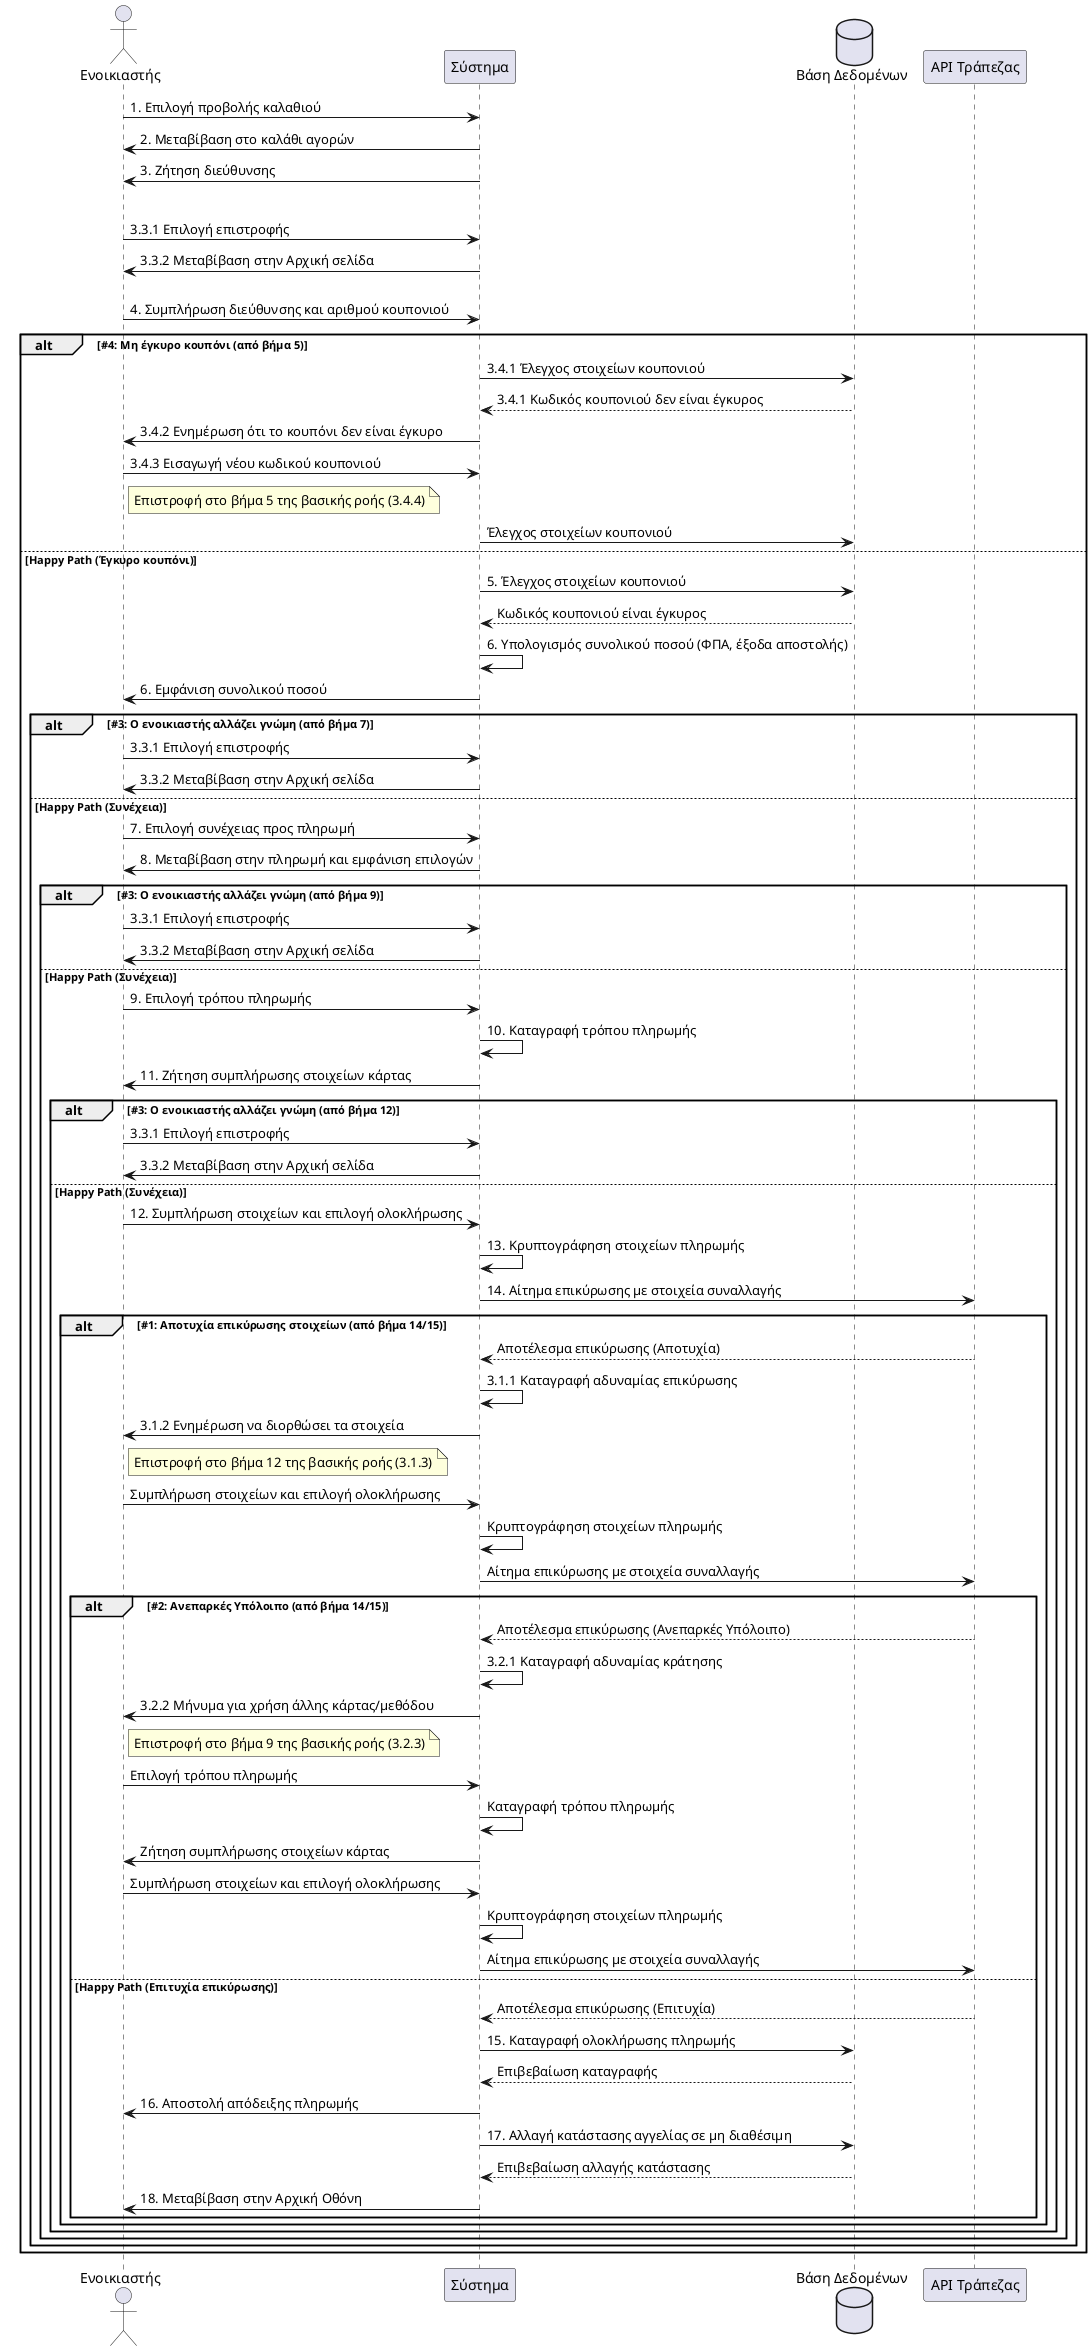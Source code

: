 @startuml
actor "Ενοικιαστής" as Renter
participant "Σύστημα" as System
database "Βάση Δεδομένων" as DB
participant "API Τράπεζας" as BankAPI

Renter -> System: 1. Επιλογή προβολής καλαθιού
System -> Renter: 2. Μεταβίβαση στο καλάθι αγορών
System -> Renter: 3. Ζήτηση διεύθυνσης

alt #3: Ο ενοικιαστής αλλάζει γνώμη (από βήμα 4)
Renter -> System: 3.3.1 Επιλογή επιστροφής
System -> Renter: 3.3.2 Μεταβίβαση στην Αρχική σελίδα
else Happy Path (Συνέχεια)
Renter -> System: 4. Συμπλήρωση διεύθυνσης και αριθμού κουπονιού

alt #4: Μη έγκυρο κουπόνι (από βήμα 5)
System -> DB: 3.4.1 Έλεγχος στοιχείων κουπονιού
DB --> System: 3.4.1 Κωδικός κουπονιού δεν είναι έγκυρος
System -> Renter: 3.4.2 Ενημέρωση ότι το κουπόνι δεν είναι έγκυρο
Renter -> System: 3.4.3 Εισαγωγή νέου κωδικού κουπονιού
note right of Renter: Επιστροφή στο βήμα 5 της βασικής ροής (3.4.4)
System -> DB: Έλεγχος στοιχείων κουπονιού
else Happy Path (Έγκυρο κουπόνι)
System -> DB: 5. Έλεγχος στοιχείων κουπονιού
DB --> System: Κωδικός κουπονιού είναι έγκυρος
System -> System: 6. Υπολογισμός συνολικού ποσού (ΦΠΑ, έξοδα αποστολής)
System -> Renter: 6. Εμφάνιση συνολικού ποσού

alt #3: Ο ενοικιαστής αλλάζει γνώμη (από βήμα 7)
Renter -> System: 3.3.1 Επιλογή επιστροφής
System -> Renter: 3.3.2 Μεταβίβαση στην Αρχική σελίδα
else Happy Path (Συνέχεια)
Renter -> System: 7. Επιλογή συνέχειας προς πληρωμή
System -> Renter: 8. Μεταβίβαση στην πληρωμή και εμφάνιση επιλογών

alt #3: Ο ενοικιαστής αλλάζει γνώμη (από βήμα 9)
Renter -> System: 3.3.1 Επιλογή επιστροφής
System -> Renter: 3.3.2 Μεταβίβαση στην Αρχική σελίδα
else Happy Path (Συνέχεια)
Renter -> System: 9. Επιλογή τρόπου πληρωμής
System -> System: 10. Καταγραφή τρόπου πληρωμής
System -> Renter: 11. Ζήτηση συμπλήρωσης στοιχείων κάρτας

alt #3: Ο ενοικιαστής αλλάζει γνώμη (από βήμα 12)
Renter -> System: 3.3.1 Επιλογή επιστροφής
System -> Renter: 3.3.2 Μεταβίβαση στην Αρχική σελίδα
else Happy Path (Συνέχεια)
Renter -> System: 12. Συμπλήρωση στοιχείων και επιλογή ολοκλήρωσης
System -> System: 13. Κρυπτογράφηση στοιχείων πληρωμής
System -> BankAPI: 14. Αίτημα επικύρωσης με στοιχεία συναλλαγής

alt #1: Αποτυχία επικύρωσης στοιχείων (από βήμα 14/15)
BankAPI --> System: Αποτέλεσμα επικύρωσης (Αποτυχία)
System -> System: 3.1.1 Καταγραφή αδυναμίας επικύρωσης
System -> Renter: 3.1.2 Ενημέρωση να διορθώσει τα στοιχεία
note right of Renter: Επιστροφή στο βήμα 12 της βασικής ροής (3.1.3)
Renter -> System: Συμπλήρωση στοιχείων και επιλογή ολοκλήρωσης
System -> System: Κρυπτογράφηση στοιχείων πληρωμής
System -> BankAPI: Αίτημα επικύρωσης με στοιχεία συναλλαγής

alt #2: Ανεπαρκές Υπόλοιπο (από βήμα 14/15)
BankAPI --> System: Αποτέλεσμα επικύρωσης (Ανεπαρκές Υπόλοιπο)
System -> System: 3.2.1 Καταγραφή αδυναμίας κράτησης
System -> Renter: 3.2.2 Μήνυμα για χρήση άλλης κάρτας/μεθόδου
note right of Renter: Επιστροφή στο βήμα 9 της βασικής ροής (3.2.3)
Renter -> System: Επιλογή τρόπου πληρωμής
System -> System: Καταγραφή τρόπου πληρωμής
System -> Renter: Ζήτηση συμπλήρωσης στοιχείων κάρτας
Renter -> System: Συμπλήρωση στοιχείων και επιλογή ολοκλήρωσης
System -> System: Κρυπτογράφηση στοιχείων πληρωμής
System -> BankAPI: Αίτημα επικύρωσης με στοιχεία συναλλαγής
else Happy Path (Επιτυχία επικύρωσης)
BankAPI --> System: Αποτέλεσμα επικύρωσης (Επιτυχία)
System -> DB: 15. Καταγραφή ολοκλήρωσης πληρωμής
DB --> System: Επιβεβαίωση καταγραφής
System -> Renter: 16. Αποστολή απόδειξης πληρωμής
System -> DB: 17. Αλλαγή κατάστασης αγγελίας σε μη διαθέσιμη
DB --> System: Επιβεβαίωση αλλαγής κατάστασης
System -> Renter: 18. Μεταβίβαση στην Αρχική Οθόνη
end alt
end alt
end alt
end alt
end alt
end alt

@enduml
